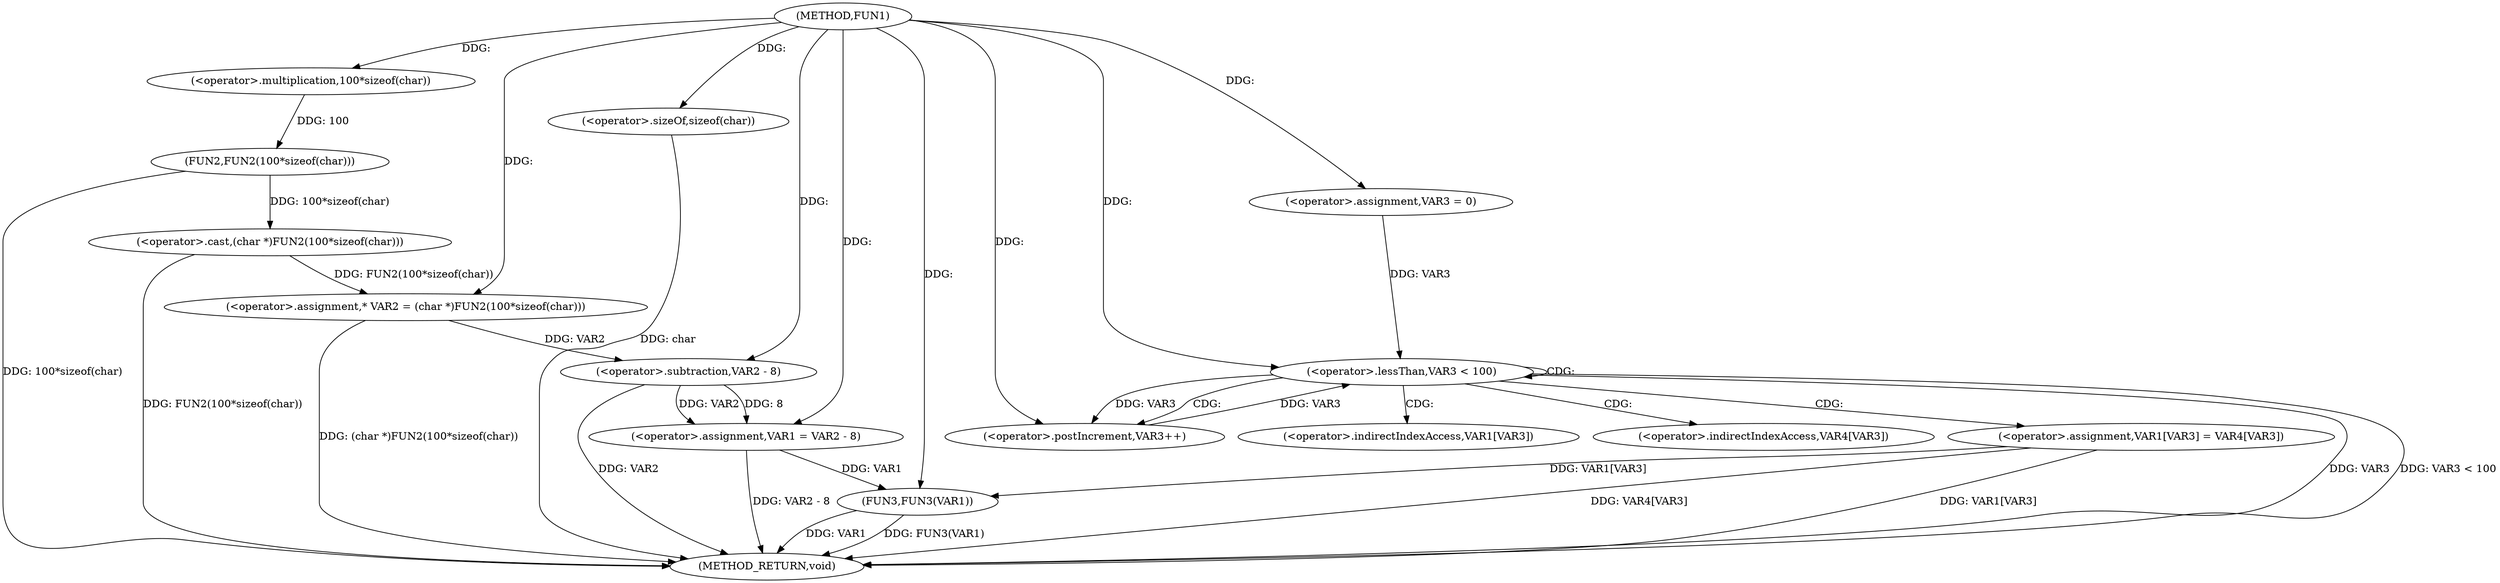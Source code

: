 digraph FUN1 {  
"1000100" [label = "(METHOD,FUN1)" ]
"1000140" [label = "(METHOD_RETURN,void)" ]
"1000104" [label = "(<operator>.assignment,* VAR2 = (char *)FUN2(100*sizeof(char)))" ]
"1000106" [label = "(<operator>.cast,(char *)FUN2(100*sizeof(char)))" ]
"1000108" [label = "(FUN2,FUN2(100*sizeof(char)))" ]
"1000109" [label = "(<operator>.multiplication,100*sizeof(char))" ]
"1000111" [label = "(<operator>.sizeOf,sizeof(char))" ]
"1000113" [label = "(<operator>.assignment,VAR1 = VAR2 - 8)" ]
"1000115" [label = "(<operator>.subtraction,VAR2 - 8)" ]
"1000122" [label = "(<operator>.assignment,VAR3 = 0)" ]
"1000125" [label = "(<operator>.lessThan,VAR3 < 100)" ]
"1000128" [label = "(<operator>.postIncrement,VAR3++)" ]
"1000131" [label = "(<operator>.assignment,VAR1[VAR3] = VAR4[VAR3])" ]
"1000138" [label = "(FUN3,FUN3(VAR1))" ]
"1000132" [label = "(<operator>.indirectIndexAccess,VAR1[VAR3])" ]
"1000135" [label = "(<operator>.indirectIndexAccess,VAR4[VAR3])" ]
  "1000125" -> "1000140"  [ label = "DDG: VAR3"] 
  "1000125" -> "1000140"  [ label = "DDG: VAR3 < 100"] 
  "1000106" -> "1000140"  [ label = "DDG: FUN2(100*sizeof(char))"] 
  "1000113" -> "1000140"  [ label = "DDG: VAR2 - 8"] 
  "1000111" -> "1000140"  [ label = "DDG: char"] 
  "1000131" -> "1000140"  [ label = "DDG: VAR1[VAR3]"] 
  "1000138" -> "1000140"  [ label = "DDG: VAR1"] 
  "1000131" -> "1000140"  [ label = "DDG: VAR4[VAR3]"] 
  "1000138" -> "1000140"  [ label = "DDG: FUN3(VAR1)"] 
  "1000115" -> "1000140"  [ label = "DDG: VAR2"] 
  "1000104" -> "1000140"  [ label = "DDG: (char *)FUN2(100*sizeof(char))"] 
  "1000108" -> "1000140"  [ label = "DDG: 100*sizeof(char)"] 
  "1000106" -> "1000104"  [ label = "DDG: FUN2(100*sizeof(char))"] 
  "1000100" -> "1000104"  [ label = "DDG: "] 
  "1000108" -> "1000106"  [ label = "DDG: 100*sizeof(char)"] 
  "1000109" -> "1000108"  [ label = "DDG: 100"] 
  "1000100" -> "1000109"  [ label = "DDG: "] 
  "1000100" -> "1000111"  [ label = "DDG: "] 
  "1000115" -> "1000113"  [ label = "DDG: VAR2"] 
  "1000115" -> "1000113"  [ label = "DDG: 8"] 
  "1000100" -> "1000113"  [ label = "DDG: "] 
  "1000104" -> "1000115"  [ label = "DDG: VAR2"] 
  "1000100" -> "1000115"  [ label = "DDG: "] 
  "1000100" -> "1000122"  [ label = "DDG: "] 
  "1000122" -> "1000125"  [ label = "DDG: VAR3"] 
  "1000128" -> "1000125"  [ label = "DDG: VAR3"] 
  "1000100" -> "1000125"  [ label = "DDG: "] 
  "1000125" -> "1000128"  [ label = "DDG: VAR3"] 
  "1000100" -> "1000128"  [ label = "DDG: "] 
  "1000113" -> "1000138"  [ label = "DDG: VAR1"] 
  "1000131" -> "1000138"  [ label = "DDG: VAR1[VAR3]"] 
  "1000100" -> "1000138"  [ label = "DDG: "] 
  "1000125" -> "1000132"  [ label = "CDG: "] 
  "1000125" -> "1000128"  [ label = "CDG: "] 
  "1000125" -> "1000125"  [ label = "CDG: "] 
  "1000125" -> "1000131"  [ label = "CDG: "] 
  "1000125" -> "1000135"  [ label = "CDG: "] 
}
